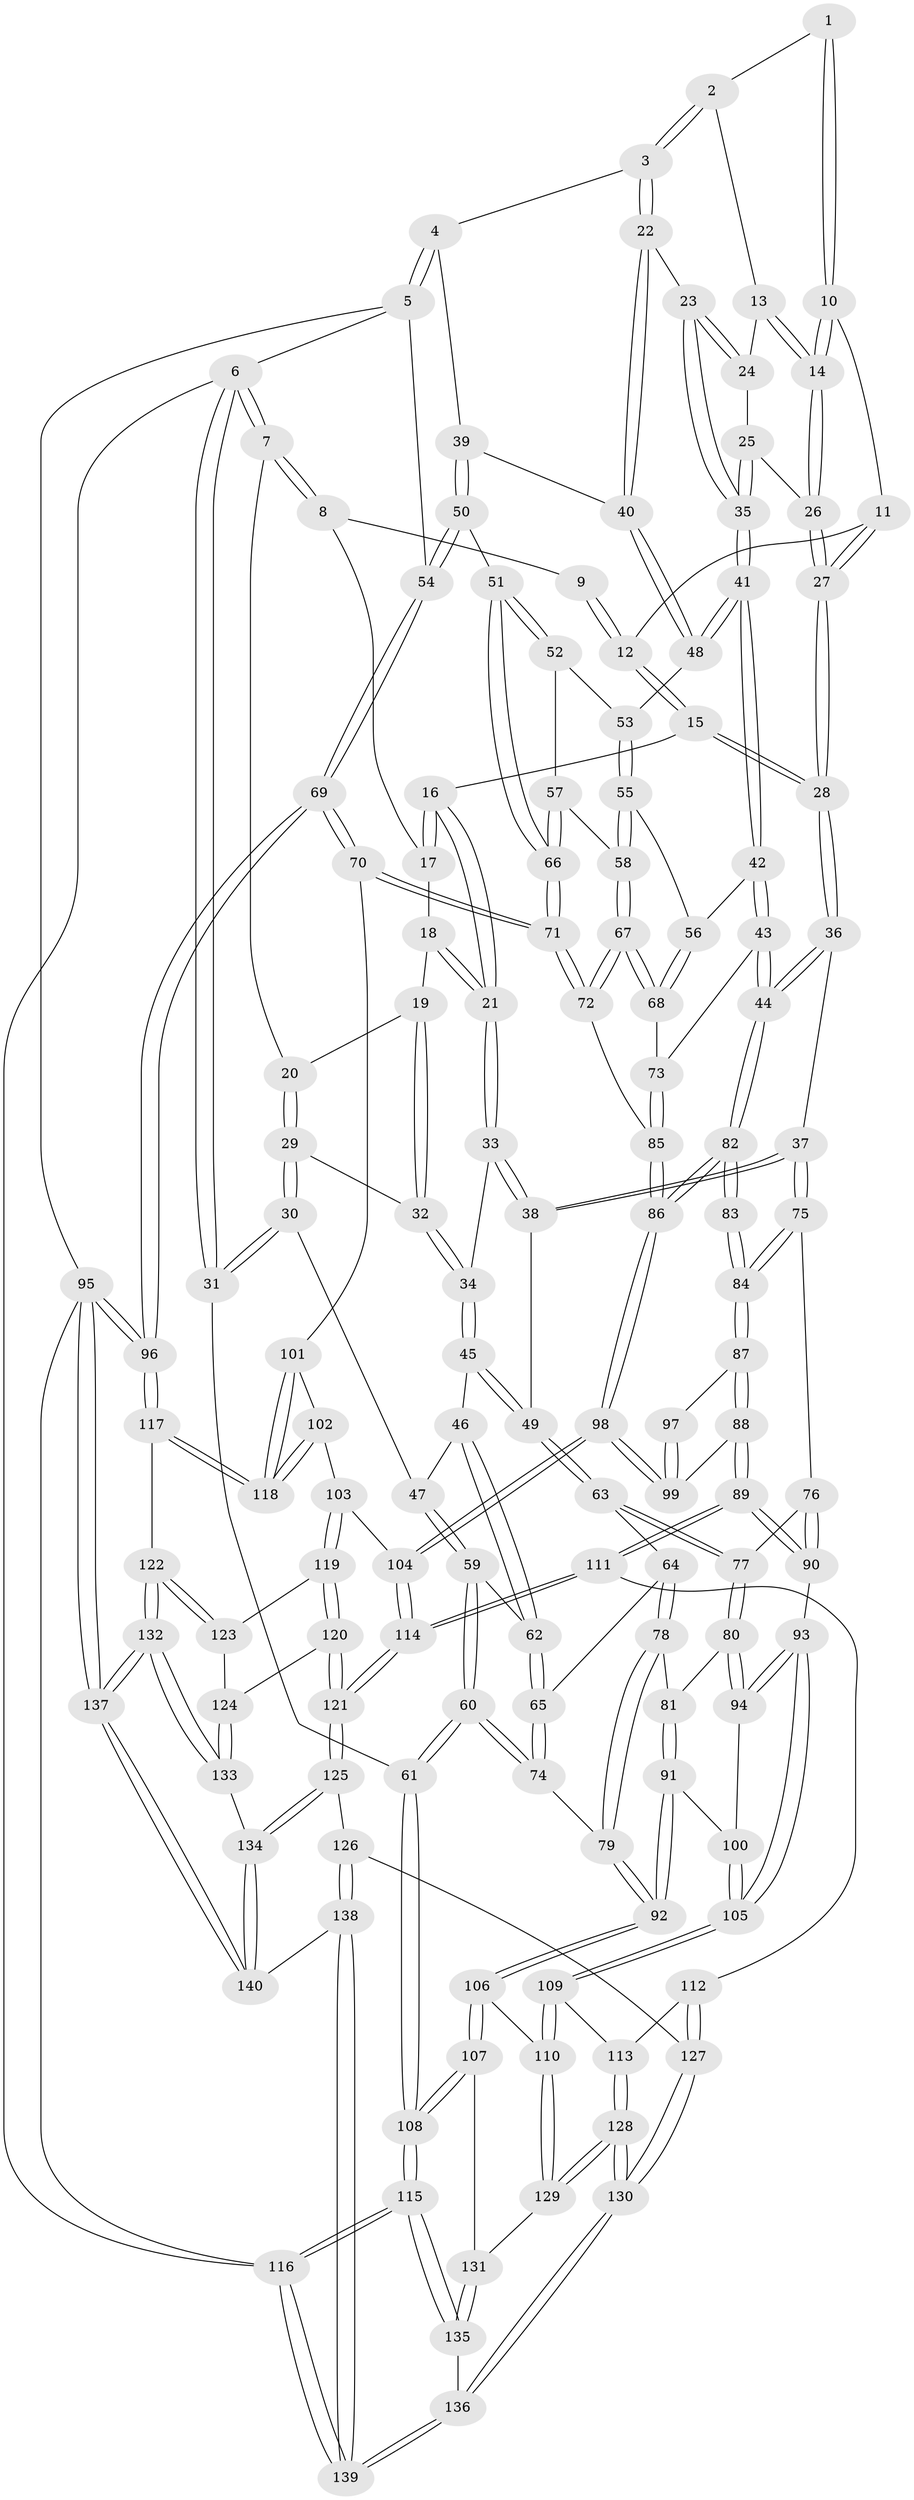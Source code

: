 // coarse degree distribution, {4: 0.43529411764705883, 3: 0.5294117647058824, 5: 0.011764705882352941, 2: 0.023529411764705882}
// Generated by graph-tools (version 1.1) at 2025/38/03/04/25 23:38:32]
// undirected, 140 vertices, 347 edges
graph export_dot {
  node [color=gray90,style=filled];
  1 [pos="+0.3989706366797648+0"];
  2 [pos="+0.6109799409665264+0"];
  3 [pos="+0.8933001350316965+0"];
  4 [pos="+0.9714508271322854+0"];
  5 [pos="+1+0"];
  6 [pos="+0+0"];
  7 [pos="+0.03187463629594463+0"];
  8 [pos="+0.2132745573967922+0"];
  9 [pos="+0.37911149751801193+0"];
  10 [pos="+0.4524061176847412+0"];
  11 [pos="+0.4368731259827193+0.06519845726104419"];
  12 [pos="+0.3728690190361084+0.03585488639600256"];
  13 [pos="+0.5305405558566818+0.04486560495571596"];
  14 [pos="+0.511236319002329+0.06287782077940693"];
  15 [pos="+0.3491292808682994+0.08231471307370819"];
  16 [pos="+0.3056465928299622+0.09399994558896883"];
  17 [pos="+0.22498622800256113+0"];
  18 [pos="+0.21219451502718792+0"];
  19 [pos="+0.19137342356649734+0.08878709245490253"];
  20 [pos="+0.08023958386518233+0.04288706111024546"];
  21 [pos="+0.2738057920993464+0.13827558890980463"];
  22 [pos="+0.8859703001495294+0"];
  23 [pos="+0.7025248859605472+0.08634652273568755"];
  24 [pos="+0.5628961341202485+0.056128400593569015"];
  25 [pos="+0.5509079797321442+0.11495791824587447"];
  26 [pos="+0.4874722419888395+0.13107529512905175"];
  27 [pos="+0.4681705011655837+0.1515733491728105"];
  28 [pos="+0.4636720410323115+0.16180051155501463"];
  29 [pos="+0.058853279085542165+0.13378491822550045"];
  30 [pos="+0.03349197891340169+0.17275515253443016"];
  31 [pos="+0+0.16696420718753036"];
  32 [pos="+0.19534482288839833+0.105115498977791"];
  33 [pos="+0.2668820955050599+0.14871347824071593"];
  34 [pos="+0.23352037489219699+0.15097688064287704"];
  35 [pos="+0.7021425633511554+0.08759017974453635"];
  36 [pos="+0.4574175799686286+0.2898754197565822"];
  37 [pos="+0.4415053738055398+0.29630011577433824"];
  38 [pos="+0.40978843945330584+0.2867779656897131"];
  39 [pos="+0.959819412050096+0.21280032539659413"];
  40 [pos="+0.8883082075950258+0.17567269691462217"];
  41 [pos="+0.695886452883808+0.20875473516474258"];
  42 [pos="+0.6803680703903643+0.23761878598336536"];
  43 [pos="+0.5944938215516467+0.3113475295625896"];
  44 [pos="+0.5674881165453058+0.31750392971049757"];
  45 [pos="+0.18809909323017207+0.20645839745002723"];
  46 [pos="+0.09134615731108929+0.221147668129663"];
  47 [pos="+0.07471884592769218+0.21262006503739767"];
  48 [pos="+0.848240943492929+0.21957442737902777"];
  49 [pos="+0.23503267069564562+0.31668966181902347"];
  50 [pos="+1+0.25752204072114"];
  51 [pos="+1+0.2610310074343419"];
  52 [pos="+0.9046631930432558+0.26476829568334664"];
  53 [pos="+0.8612944890011968+0.2520505576019155"];
  54 [pos="+1+0.248333144853739"];
  55 [pos="+0.8515358556061915+0.3061337339251849"];
  56 [pos="+0.7792771234402757+0.31216802792045845"];
  57 [pos="+0.9033673487312478+0.32145440818640125"];
  58 [pos="+0.86493653515875+0.32566088759505396"];
  59 [pos="+0.017477375400685034+0.3328350052176416"];
  60 [pos="+0+0.4450573102730742"];
  61 [pos="+0+0.4458709721573763"];
  62 [pos="+0.12836697463144228+0.34957511455304746"];
  63 [pos="+0.1941589032934661+0.36227599172429314"];
  64 [pos="+0.14672796447056327+0.36693682288774987"];
  65 [pos="+0.13414439792889735+0.35665184373692765"];
  66 [pos="+0.9427018416272733+0.328006867744204"];
  67 [pos="+0.850256054707099+0.42699667556922805"];
  68 [pos="+0.7986635015714417+0.3944812366474238"];
  69 [pos="+1+0.5676335062121821"];
  70 [pos="+0.9912894414648283+0.5551548239067599"];
  71 [pos="+0.9280421470903393+0.4860081994235295"];
  72 [pos="+0.861240102909539+0.4454245129717138"];
  73 [pos="+0.689557591864124+0.4023888103878196"];
  74 [pos="+0+0.4511095572773219"];
  75 [pos="+0.4003145143632269+0.3947262356807938"];
  76 [pos="+0.3647871087813535+0.42357827584304786"];
  77 [pos="+0.25907207808335203+0.45924588689908774"];
  78 [pos="+0.11060261462402038+0.4521643620991971"];
  79 [pos="+0.04898819085639074+0.47663093261505857"];
  80 [pos="+0.24811897295846608+0.4876419729192181"];
  81 [pos="+0.14572241391159052+0.4866562732835938"];
  82 [pos="+0.5696026952130296+0.4811649780966545"];
  83 [pos="+0.5621306436625454+0.4853902087905501"];
  84 [pos="+0.44267378398367313+0.500924051068969"];
  85 [pos="+0.7190100377424323+0.5073851573066722"];
  86 [pos="+0.6772364988411212+0.6226034393242035"];
  87 [pos="+0.44164518235644945+0.5341827126076439"];
  88 [pos="+0.4344263755593082+0.6064612210715816"];
  89 [pos="+0.42010232312019363+0.6199871566245748"];
  90 [pos="+0.3439178029707903+0.6034645632001131"];
  91 [pos="+0.14470563925330687+0.5777743637101048"];
  92 [pos="+0.10824964165995324+0.6137376938505626"];
  93 [pos="+0.3210605480352202+0.6061228721056827"];
  94 [pos="+0.24822393089955083+0.48852528930863576"];
  95 [pos="+1+1"];
  96 [pos="+1+0.6997691506022968"];
  97 [pos="+0.5389989368611865+0.511101075601958"];
  98 [pos="+0.6773903077342284+0.6240089606620022"];
  99 [pos="+0.4740138127819836+0.5990547880494226"];
  100 [pos="+0.18479622619109104+0.5688113936156178"];
  101 [pos="+0.9902986967831374+0.5558455152338452"];
  102 [pos="+0.830177363479469+0.6412707169901353"];
  103 [pos="+0.7723920177218769+0.6586767757921375"];
  104 [pos="+0.6775860869307133+0.6244061420109016"];
  105 [pos="+0.28824291191537865+0.6330445576914093"];
  106 [pos="+0.10151010597109011+0.6318283759613463"];
  107 [pos="+0+0.656996339155727"];
  108 [pos="+0+0.6511027255951447"];
  109 [pos="+0.24956252213272034+0.695145873884743"];
  110 [pos="+0.1729468248477533+0.7274113692584794"];
  111 [pos="+0.44758740129710456+0.7317890412136547"];
  112 [pos="+0.35080883828895704+0.7713661233958637"];
  113 [pos="+0.3409445900130047+0.7720260315472134"];
  114 [pos="+0.5526573156330766+0.8147962792402368"];
  115 [pos="+0+1"];
  116 [pos="+0+1"];
  117 [pos="+0.9191248968849418+0.825674057210561"];
  118 [pos="+0.9152408592372123+0.7908145625856974"];
  119 [pos="+0.7804319494839734+0.7170692351219444"];
  120 [pos="+0.6710231444718512+0.8192489921070503"];
  121 [pos="+0.554993316015741+0.8309866301293403"];
  122 [pos="+0.8981639950092398+0.850378882769118"];
  123 [pos="+0.7846576046045457+0.7385492268637787"];
  124 [pos="+0.7528940209823263+0.8193858999748141"];
  125 [pos="+0.5512803766598506+0.8726245294902651"];
  126 [pos="+0.42562967255598433+0.8972739577560542"];
  127 [pos="+0.4006796567570065+0.8962626229415144"];
  128 [pos="+0.26688374871222587+0.8891670283587106"];
  129 [pos="+0.1537062505662215+0.7895697957299346"];
  130 [pos="+0.28131455478752504+0.927976554040433"];
  131 [pos="+0.13815544396447435+0.7988859231548913"];
  132 [pos="+0.873019466694585+0.9635785930840427"];
  133 [pos="+0.7874783369056816+0.9224523588724278"];
  134 [pos="+0.5760850062209841+0.9298743809671072"];
  135 [pos="+0+1"];
  136 [pos="+0.2806159726602192+0.9305840504911252"];
  137 [pos="+1+1"];
  138 [pos="+0.347801842826413+1"];
  139 [pos="+0.3246624483964434+1"];
  140 [pos="+0.5577602766375611+1"];
  1 -- 2;
  1 -- 10;
  1 -- 10;
  2 -- 3;
  2 -- 3;
  2 -- 13;
  3 -- 4;
  3 -- 22;
  3 -- 22;
  4 -- 5;
  4 -- 5;
  4 -- 39;
  5 -- 6;
  5 -- 54;
  5 -- 95;
  6 -- 7;
  6 -- 7;
  6 -- 31;
  6 -- 31;
  6 -- 116;
  7 -- 8;
  7 -- 8;
  7 -- 20;
  8 -- 9;
  8 -- 17;
  9 -- 12;
  9 -- 12;
  10 -- 11;
  10 -- 14;
  10 -- 14;
  11 -- 12;
  11 -- 27;
  11 -- 27;
  12 -- 15;
  12 -- 15;
  13 -- 14;
  13 -- 14;
  13 -- 24;
  14 -- 26;
  14 -- 26;
  15 -- 16;
  15 -- 28;
  15 -- 28;
  16 -- 17;
  16 -- 17;
  16 -- 21;
  16 -- 21;
  17 -- 18;
  18 -- 19;
  18 -- 21;
  18 -- 21;
  19 -- 20;
  19 -- 32;
  19 -- 32;
  20 -- 29;
  20 -- 29;
  21 -- 33;
  21 -- 33;
  22 -- 23;
  22 -- 40;
  22 -- 40;
  23 -- 24;
  23 -- 24;
  23 -- 35;
  23 -- 35;
  24 -- 25;
  25 -- 26;
  25 -- 35;
  25 -- 35;
  26 -- 27;
  26 -- 27;
  27 -- 28;
  27 -- 28;
  28 -- 36;
  28 -- 36;
  29 -- 30;
  29 -- 30;
  29 -- 32;
  30 -- 31;
  30 -- 31;
  30 -- 47;
  31 -- 61;
  32 -- 34;
  32 -- 34;
  33 -- 34;
  33 -- 38;
  33 -- 38;
  34 -- 45;
  34 -- 45;
  35 -- 41;
  35 -- 41;
  36 -- 37;
  36 -- 44;
  36 -- 44;
  37 -- 38;
  37 -- 38;
  37 -- 75;
  37 -- 75;
  38 -- 49;
  39 -- 40;
  39 -- 50;
  39 -- 50;
  40 -- 48;
  40 -- 48;
  41 -- 42;
  41 -- 42;
  41 -- 48;
  41 -- 48;
  42 -- 43;
  42 -- 43;
  42 -- 56;
  43 -- 44;
  43 -- 44;
  43 -- 73;
  44 -- 82;
  44 -- 82;
  45 -- 46;
  45 -- 49;
  45 -- 49;
  46 -- 47;
  46 -- 62;
  46 -- 62;
  47 -- 59;
  47 -- 59;
  48 -- 53;
  49 -- 63;
  49 -- 63;
  50 -- 51;
  50 -- 54;
  50 -- 54;
  51 -- 52;
  51 -- 52;
  51 -- 66;
  51 -- 66;
  52 -- 53;
  52 -- 57;
  53 -- 55;
  53 -- 55;
  54 -- 69;
  54 -- 69;
  55 -- 56;
  55 -- 58;
  55 -- 58;
  56 -- 68;
  56 -- 68;
  57 -- 58;
  57 -- 66;
  57 -- 66;
  58 -- 67;
  58 -- 67;
  59 -- 60;
  59 -- 60;
  59 -- 62;
  60 -- 61;
  60 -- 61;
  60 -- 74;
  60 -- 74;
  61 -- 108;
  61 -- 108;
  62 -- 65;
  62 -- 65;
  63 -- 64;
  63 -- 77;
  63 -- 77;
  64 -- 65;
  64 -- 78;
  64 -- 78;
  65 -- 74;
  65 -- 74;
  66 -- 71;
  66 -- 71;
  67 -- 68;
  67 -- 68;
  67 -- 72;
  67 -- 72;
  68 -- 73;
  69 -- 70;
  69 -- 70;
  69 -- 96;
  69 -- 96;
  70 -- 71;
  70 -- 71;
  70 -- 101;
  71 -- 72;
  71 -- 72;
  72 -- 85;
  73 -- 85;
  73 -- 85;
  74 -- 79;
  75 -- 76;
  75 -- 84;
  75 -- 84;
  76 -- 77;
  76 -- 90;
  76 -- 90;
  77 -- 80;
  77 -- 80;
  78 -- 79;
  78 -- 79;
  78 -- 81;
  79 -- 92;
  79 -- 92;
  80 -- 81;
  80 -- 94;
  80 -- 94;
  81 -- 91;
  81 -- 91;
  82 -- 83;
  82 -- 83;
  82 -- 86;
  82 -- 86;
  83 -- 84;
  83 -- 84;
  84 -- 87;
  84 -- 87;
  85 -- 86;
  85 -- 86;
  86 -- 98;
  86 -- 98;
  87 -- 88;
  87 -- 88;
  87 -- 97;
  88 -- 89;
  88 -- 89;
  88 -- 99;
  89 -- 90;
  89 -- 90;
  89 -- 111;
  89 -- 111;
  90 -- 93;
  91 -- 92;
  91 -- 92;
  91 -- 100;
  92 -- 106;
  92 -- 106;
  93 -- 94;
  93 -- 94;
  93 -- 105;
  93 -- 105;
  94 -- 100;
  95 -- 96;
  95 -- 96;
  95 -- 137;
  95 -- 137;
  95 -- 116;
  96 -- 117;
  96 -- 117;
  97 -- 99;
  97 -- 99;
  98 -- 99;
  98 -- 99;
  98 -- 104;
  98 -- 104;
  100 -- 105;
  100 -- 105;
  101 -- 102;
  101 -- 118;
  101 -- 118;
  102 -- 103;
  102 -- 118;
  102 -- 118;
  103 -- 104;
  103 -- 119;
  103 -- 119;
  104 -- 114;
  104 -- 114;
  105 -- 109;
  105 -- 109;
  106 -- 107;
  106 -- 107;
  106 -- 110;
  107 -- 108;
  107 -- 108;
  107 -- 131;
  108 -- 115;
  108 -- 115;
  109 -- 110;
  109 -- 110;
  109 -- 113;
  110 -- 129;
  110 -- 129;
  111 -- 112;
  111 -- 114;
  111 -- 114;
  112 -- 113;
  112 -- 127;
  112 -- 127;
  113 -- 128;
  113 -- 128;
  114 -- 121;
  114 -- 121;
  115 -- 116;
  115 -- 116;
  115 -- 135;
  115 -- 135;
  116 -- 139;
  116 -- 139;
  117 -- 118;
  117 -- 118;
  117 -- 122;
  119 -- 120;
  119 -- 120;
  119 -- 123;
  120 -- 121;
  120 -- 121;
  120 -- 124;
  121 -- 125;
  121 -- 125;
  122 -- 123;
  122 -- 123;
  122 -- 132;
  122 -- 132;
  123 -- 124;
  124 -- 133;
  124 -- 133;
  125 -- 126;
  125 -- 134;
  125 -- 134;
  126 -- 127;
  126 -- 138;
  126 -- 138;
  127 -- 130;
  127 -- 130;
  128 -- 129;
  128 -- 129;
  128 -- 130;
  128 -- 130;
  129 -- 131;
  130 -- 136;
  130 -- 136;
  131 -- 135;
  131 -- 135;
  132 -- 133;
  132 -- 133;
  132 -- 137;
  132 -- 137;
  133 -- 134;
  134 -- 140;
  134 -- 140;
  135 -- 136;
  136 -- 139;
  136 -- 139;
  137 -- 140;
  137 -- 140;
  138 -- 139;
  138 -- 139;
  138 -- 140;
}
